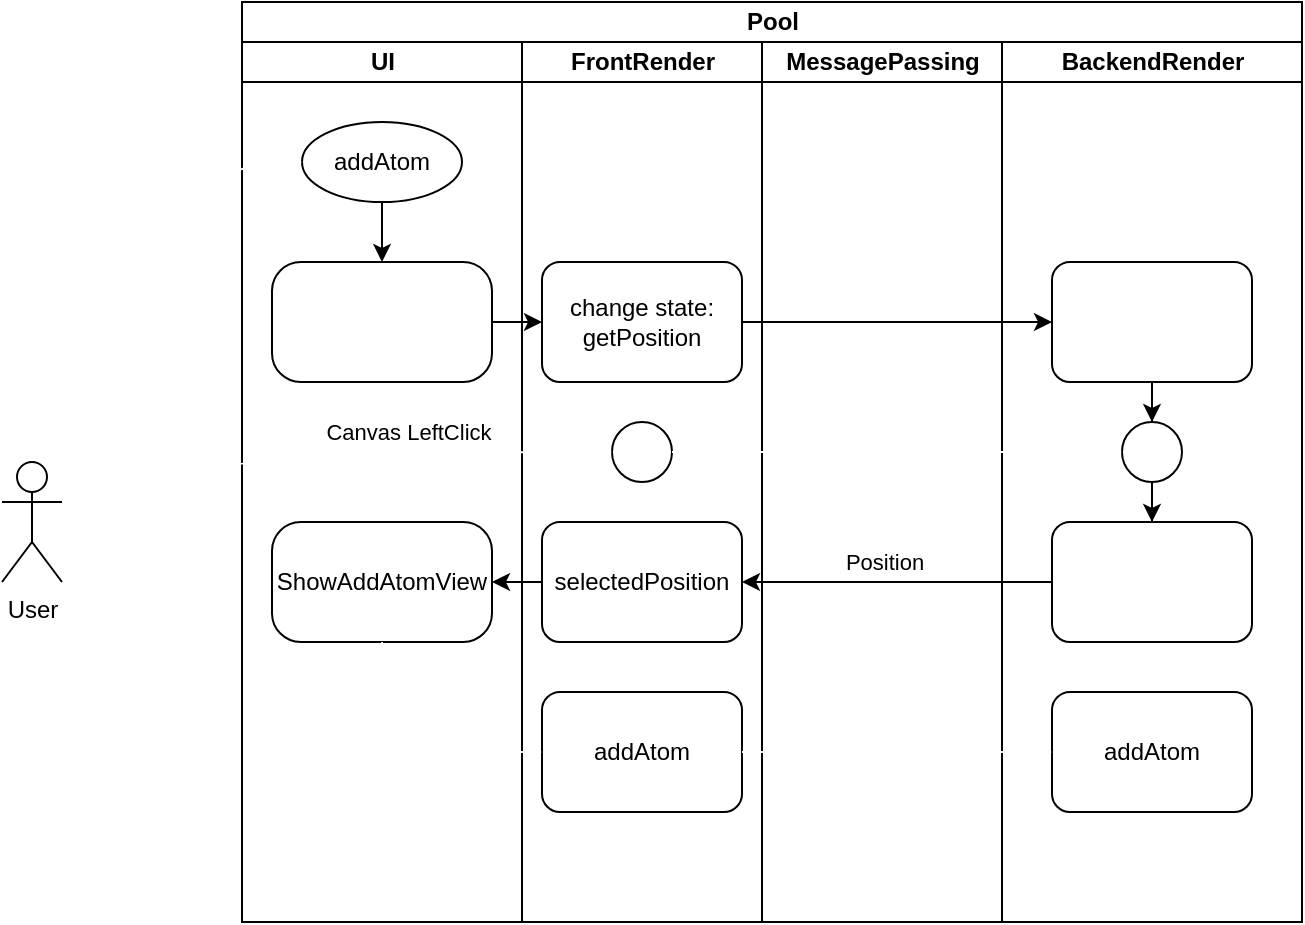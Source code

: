 <mxfile version="13.1.3">
    <diagram id="6hGFLwfOUW9BJ-s0fimq" name="Page-1">
        <mxGraphModel dx="819" dy="559" grid="1" gridSize="10" guides="1" tooltips="1" connect="1" arrows="1" fold="1" page="1" pageScale="1" pageWidth="827" pageHeight="1169" math="0" shadow="0">
            <root>
                <mxCell id="0"/>
                <mxCell id="1" parent="0"/>
                <mxCell id="2" value="Pool" style="swimlane;html=1;childLayout=stackLayout;resizeParent=1;resizeParentMax=0;startSize=20;" vertex="1" parent="1">
                    <mxGeometry x="150" y="30" width="530" height="460" as="geometry">
                        <mxRectangle x="230" y="30" width="60" height="20" as="alternateBounds"/>
                    </mxGeometry>
                </mxCell>
                <mxCell id="3" value="UI" style="swimlane;html=1;startSize=20;" vertex="1" parent="2">
                    <mxGeometry y="20" width="140" height="440" as="geometry"/>
                </mxCell>
                <mxCell id="18" style="edgeStyle=orthogonalEdgeStyle;rounded=0;orthogonalLoop=1;jettySize=auto;html=1;entryX=0.5;entryY=0;entryDx=0;entryDy=0;" edge="1" parent="3" source="12" target="17">
                    <mxGeometry relative="1" as="geometry"/>
                </mxCell>
                <mxCell id="12" value="addAtom" style="ellipse;whiteSpace=wrap;html=1;" vertex="1" parent="3">
                    <mxGeometry x="30" y="40" width="80" height="40" as="geometry"/>
                </mxCell>
                <mxCell id="17" value="" style="rounded=1;whiteSpace=wrap;html=1;arcSize=24;" vertex="1" parent="3">
                    <mxGeometry x="15" y="110" width="110" height="60" as="geometry"/>
                </mxCell>
                <mxCell id="47" value="ShowAddAtomView" style="rounded=1;whiteSpace=wrap;html=1;arcSize=24;" vertex="1" parent="3">
                    <mxGeometry x="15" y="240" width="110" height="60" as="geometry"/>
                </mxCell>
                <mxCell id="4" value="FrontRender" style="swimlane;html=1;startSize=20;" vertex="1" parent="2">
                    <mxGeometry x="140" y="20" width="120" height="440" as="geometry"/>
                </mxCell>
                <mxCell id="19" value="change state:&lt;br&gt;getPosition" style="rounded=1;whiteSpace=wrap;html=1;" vertex="1" parent="4">
                    <mxGeometry x="10" y="110" width="100" height="60" as="geometry"/>
                </mxCell>
                <mxCell id="40" value="selectedPosition" style="rounded=1;whiteSpace=wrap;html=1;" vertex="1" parent="4">
                    <mxGeometry x="10" y="240" width="100" height="60" as="geometry"/>
                </mxCell>
                <mxCell id="54" value="" style="ellipse;whiteSpace=wrap;html=1;aspect=fixed;" vertex="1" parent="4">
                    <mxGeometry x="45" y="190" width="30" height="30" as="geometry"/>
                </mxCell>
                <mxCell id="58" value="addAtom" style="rounded=1;whiteSpace=wrap;html=1;" vertex="1" parent="4">
                    <mxGeometry x="10" y="325" width="100" height="60" as="geometry"/>
                </mxCell>
                <mxCell id="5" value="MessagePassing" style="swimlane;html=1;startSize=20;" vertex="1" parent="2">
                    <mxGeometry x="260" y="20" width="120" height="440" as="geometry">
                        <mxRectangle x="240" y="20" width="30" height="460" as="alternateBounds"/>
                    </mxGeometry>
                </mxCell>
                <mxCell id="11" value="BackendRender" style="swimlane;html=1;startSize=20;" vertex="1" parent="2">
                    <mxGeometry x="380" y="20" width="150" height="440" as="geometry">
                        <mxRectangle x="240" y="20" width="30" height="460" as="alternateBounds"/>
                    </mxGeometry>
                </mxCell>
                <mxCell id="30" style="edgeStyle=orthogonalEdgeStyle;rounded=0;orthogonalLoop=1;jettySize=auto;html=1;entryX=0.5;entryY=0;entryDx=0;entryDy=0;" edge="1" parent="11" source="28" target="24">
                    <mxGeometry relative="1" as="geometry"/>
                </mxCell>
                <mxCell id="28" value="" style="ellipse;whiteSpace=wrap;html=1;aspect=fixed;" vertex="1" parent="11">
                    <mxGeometry x="60" y="190" width="30" height="30" as="geometry"/>
                </mxCell>
                <mxCell id="29" style="edgeStyle=orthogonalEdgeStyle;rounded=0;orthogonalLoop=1;jettySize=auto;html=1;entryX=0.5;entryY=0;entryDx=0;entryDy=0;" edge="1" parent="11" source="21" target="28">
                    <mxGeometry relative="1" as="geometry"/>
                </mxCell>
                <mxCell id="21" value="" style="rounded=1;whiteSpace=wrap;html=1;" vertex="1" parent="11">
                    <mxGeometry x="25" y="110" width="100" height="60" as="geometry"/>
                </mxCell>
                <mxCell id="24" value="" style="rounded=1;whiteSpace=wrap;html=1;" vertex="1" parent="11">
                    <mxGeometry x="25" y="240" width="100" height="60" as="geometry"/>
                </mxCell>
                <mxCell id="60" value="addAtom" style="rounded=1;whiteSpace=wrap;html=1;" vertex="1" parent="11">
                    <mxGeometry x="25" y="325" width="100" height="60" as="geometry"/>
                </mxCell>
                <mxCell id="20" style="edgeStyle=orthogonalEdgeStyle;rounded=0;orthogonalLoop=1;jettySize=auto;html=1;entryX=0;entryY=0.5;entryDx=0;entryDy=0;" edge="1" parent="2" source="17" target="19">
                    <mxGeometry relative="1" as="geometry"/>
                </mxCell>
                <mxCell id="22" style="edgeStyle=orthogonalEdgeStyle;rounded=0;orthogonalLoop=1;jettySize=auto;html=1;" edge="1" parent="2" source="19" target="21">
                    <mxGeometry relative="1" as="geometry"/>
                </mxCell>
                <mxCell id="41" value="" style="edgeStyle=orthogonalEdgeStyle;rounded=0;orthogonalLoop=1;jettySize=auto;shadow=0;comic=0;" edge="1" parent="2" source="24" target="40">
                    <mxGeometry relative="1" as="geometry">
                        <Array as="points">
                            <mxPoint x="360" y="290"/>
                            <mxPoint x="360" y="290"/>
                        </Array>
                    </mxGeometry>
                </mxCell>
                <mxCell id="46" value="Position" style="edgeLabel;html=1;align=center;verticalAlign=middle;resizable=0;points=[];" vertex="1" connectable="0" parent="41">
                    <mxGeometry x="-0.171" y="-2" relative="1" as="geometry">
                        <mxPoint x="-20.71" y="-8" as="offset"/>
                    </mxGeometry>
                </mxCell>
                <mxCell id="48" style="edgeStyle=orthogonalEdgeStyle;rounded=0;comic=0;orthogonalLoop=1;jettySize=auto;html=0;entryX=1;entryY=0.5;entryDx=0;entryDy=0;shadow=0;" edge="1" parent="2" source="40" target="47">
                    <mxGeometry relative="1" as="geometry"/>
                </mxCell>
                <mxCell id="57" style="edgeStyle=orthogonalEdgeStyle;curved=1;rounded=0;comic=0;orthogonalLoop=1;jettySize=auto;html=0;entryX=0;entryY=0.5;entryDx=0;entryDy=0;shadow=0;strokeColor=#FFFFFF;" edge="1" parent="2" source="54" target="28">
                    <mxGeometry relative="1" as="geometry"/>
                </mxCell>
                <mxCell id="59" style="edgeStyle=orthogonalEdgeStyle;rounded=0;comic=0;orthogonalLoop=1;jettySize=auto;html=0;entryX=0;entryY=0.5;entryDx=0;entryDy=0;shadow=0;strokeColor=#FFFFFF;" edge="1" parent="2" source="47" target="58">
                    <mxGeometry relative="1" as="geometry">
                        <Array as="points">
                            <mxPoint x="70" y="375"/>
                        </Array>
                    </mxGeometry>
                </mxCell>
                <mxCell id="61" style="edgeStyle=orthogonalEdgeStyle;rounded=0;comic=0;orthogonalLoop=1;jettySize=auto;html=0;entryX=0;entryY=0.5;entryDx=0;entryDy=0;shadow=0;strokeColor=#FFFFFF;" edge="1" parent="2" source="58" target="60">
                    <mxGeometry relative="1" as="geometry"/>
                </mxCell>
                <mxCell id="16" style="orthogonalLoop=1;jettySize=auto;html=1;rounded=0;strokeColor=#FFFFFF;fillColor=#f5f5f5;edgeStyle=orthogonalEdgeStyle;curved=1;" edge="1" parent="1" source="13" target="12">
                    <mxGeometry relative="1" as="geometry">
                        <Array as="points">
                            <mxPoint x="110" y="270"/>
                            <mxPoint x="110" y="110"/>
                        </Array>
                    </mxGeometry>
                </mxCell>
                <mxCell id="55" style="edgeStyle=orthogonalEdgeStyle;curved=1;rounded=0;comic=0;orthogonalLoop=1;jettySize=auto;html=0;entryX=0;entryY=0.5;entryDx=0;entryDy=0;shadow=0;strokeColor=#FFFFFF;" edge="1" parent="1" source="13" target="54">
                    <mxGeometry relative="1" as="geometry">
                        <Array as="points">
                            <mxPoint x="130" y="280"/>
                            <mxPoint x="130" y="255"/>
                        </Array>
                    </mxGeometry>
                </mxCell>
                <mxCell id="56" value="Canvas LeftClick" style="edgeLabel;html=1;align=center;verticalAlign=middle;resizable=0;points=[];" vertex="1" connectable="0" parent="55">
                    <mxGeometry x="-0.055" y="-3" relative="1" as="geometry">
                        <mxPoint x="55.31" y="-13" as="offset"/>
                    </mxGeometry>
                </mxCell>
                <mxCell id="13" value="User" style="shape=umlActor;verticalLabelPosition=bottom;labelBackgroundColor=#ffffff;verticalAlign=top;html=1;outlineConnect=0;" vertex="1" parent="1">
                    <mxGeometry x="30" y="260" width="30" height="60" as="geometry"/>
                </mxCell>
            </root>
        </mxGraphModel>
    </diagram>
</mxfile>